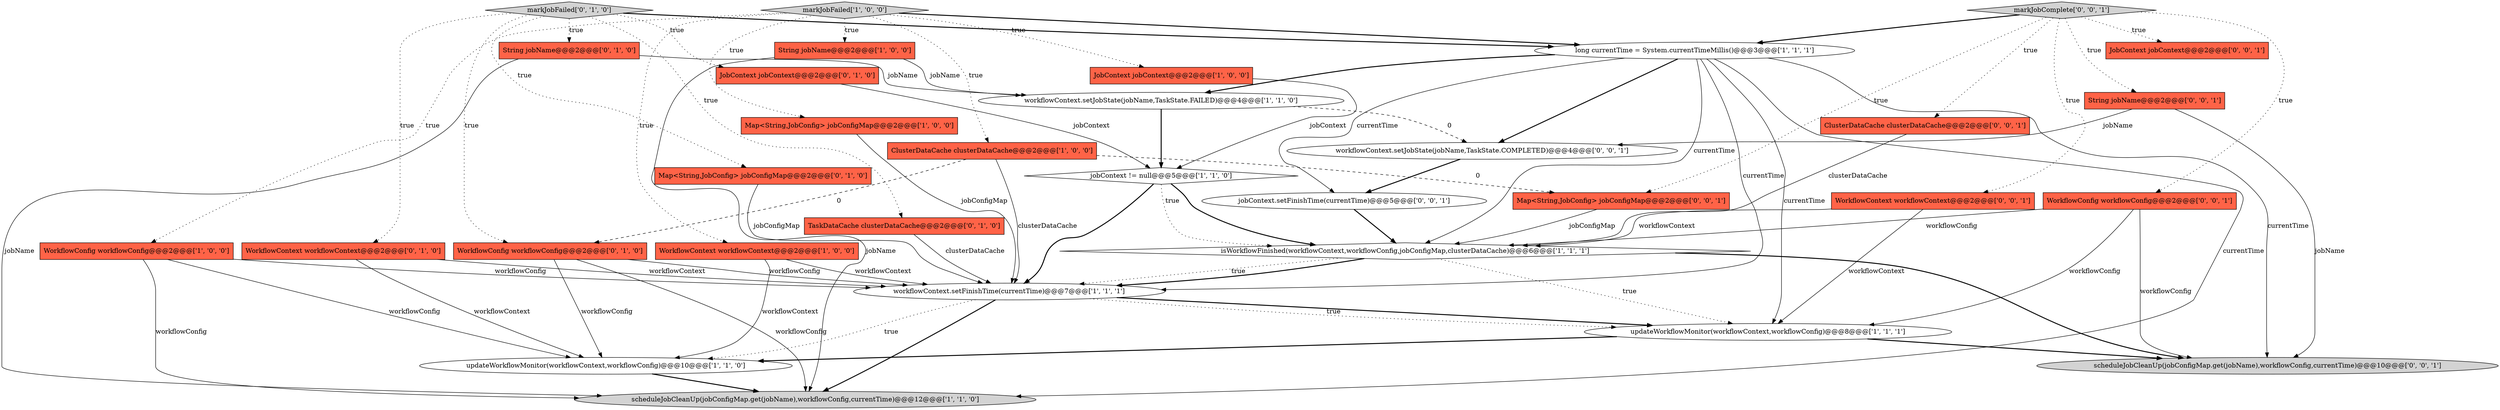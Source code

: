 digraph {
16 [style = filled, label = "JobContext jobContext@@@2@@@['0', '1', '0']", fillcolor = tomato, shape = box image = "AAA0AAABBB2BBB"];
18 [style = filled, label = "markJobFailed['0', '1', '0']", fillcolor = lightgray, shape = diamond image = "AAA0AAABBB2BBB"];
0 [style = filled, label = "isWorkflowFinished(workflowContext,workflowConfig,jobConfigMap,clusterDataCache)@@@6@@@['1', '1', '1']", fillcolor = white, shape = diamond image = "AAA0AAABBB1BBB"];
27 [style = filled, label = "jobContext.setFinishTime(currentTime)@@@5@@@['0', '0', '1']", fillcolor = white, shape = ellipse image = "AAA0AAABBB3BBB"];
12 [style = filled, label = "markJobFailed['1', '0', '0']", fillcolor = lightgray, shape = diamond image = "AAA0AAABBB1BBB"];
8 [style = filled, label = "long currentTime = System.currentTimeMillis()@@@3@@@['1', '1', '1']", fillcolor = white, shape = ellipse image = "AAA0AAABBB1BBB"];
9 [style = filled, label = "JobContext jobContext@@@2@@@['1', '0', '0']", fillcolor = tomato, shape = box image = "AAA0AAABBB1BBB"];
5 [style = filled, label = "jobContext != null@@@5@@@['1', '1', '0']", fillcolor = white, shape = diamond image = "AAA0AAABBB1BBB"];
6 [style = filled, label = "workflowContext.setJobState(jobName,TaskState.FAILED)@@@4@@@['1', '1', '0']", fillcolor = white, shape = ellipse image = "AAA0AAABBB1BBB"];
31 [style = filled, label = "Map<String,JobConfig> jobConfigMap@@@2@@@['0', '0', '1']", fillcolor = tomato, shape = box image = "AAA0AAABBB3BBB"];
13 [style = filled, label = "workflowContext.setFinishTime(currentTime)@@@7@@@['1', '1', '1']", fillcolor = white, shape = ellipse image = "AAA0AAABBB1BBB"];
30 [style = filled, label = "WorkflowConfig workflowConfig@@@2@@@['0', '0', '1']", fillcolor = tomato, shape = box image = "AAA0AAABBB3BBB"];
14 [style = filled, label = "ClusterDataCache clusterDataCache@@@2@@@['1', '0', '0']", fillcolor = tomato, shape = box image = "AAA1AAABBB1BBB"];
7 [style = filled, label = "Map<String,JobConfig> jobConfigMap@@@2@@@['1', '0', '0']", fillcolor = tomato, shape = box image = "AAA0AAABBB1BBB"];
29 [style = filled, label = "markJobComplete['0', '0', '1']", fillcolor = lightgray, shape = diamond image = "AAA0AAABBB3BBB"];
19 [style = filled, label = "Map<String,JobConfig> jobConfigMap@@@2@@@['0', '1', '0']", fillcolor = tomato, shape = box image = "AAA0AAABBB2BBB"];
1 [style = filled, label = "updateWorkflowMonitor(workflowContext,workflowConfig)@@@10@@@['1', '1', '0']", fillcolor = white, shape = ellipse image = "AAA0AAABBB1BBB"];
4 [style = filled, label = "String jobName@@@2@@@['1', '0', '0']", fillcolor = tomato, shape = box image = "AAA0AAABBB1BBB"];
11 [style = filled, label = "updateWorkflowMonitor(workflowContext,workflowConfig)@@@8@@@['1', '1', '1']", fillcolor = white, shape = ellipse image = "AAA0AAABBB1BBB"];
20 [style = filled, label = "TaskDataCache clusterDataCache@@@2@@@['0', '1', '0']", fillcolor = tomato, shape = box image = "AAA0AAABBB2BBB"];
24 [style = filled, label = "JobContext jobContext@@@2@@@['0', '0', '1']", fillcolor = tomato, shape = box image = "AAA0AAABBB3BBB"];
28 [style = filled, label = "WorkflowContext workflowContext@@@2@@@['0', '0', '1']", fillcolor = tomato, shape = box image = "AAA0AAABBB3BBB"];
3 [style = filled, label = "scheduleJobCleanUp(jobConfigMap.get(jobName),workflowConfig,currentTime)@@@12@@@['1', '1', '0']", fillcolor = lightgray, shape = ellipse image = "AAA0AAABBB1BBB"];
22 [style = filled, label = "scheduleJobCleanUp(jobConfigMap.get(jobName),workflowConfig,currentTime)@@@10@@@['0', '0', '1']", fillcolor = lightgray, shape = ellipse image = "AAA0AAABBB3BBB"];
25 [style = filled, label = "String jobName@@@2@@@['0', '0', '1']", fillcolor = tomato, shape = box image = "AAA0AAABBB3BBB"];
21 [style = filled, label = "WorkflowConfig workflowConfig@@@2@@@['0', '1', '0']", fillcolor = tomato, shape = box image = "AAA1AAABBB2BBB"];
17 [style = filled, label = "String jobName@@@2@@@['0', '1', '0']", fillcolor = tomato, shape = box image = "AAA0AAABBB2BBB"];
10 [style = filled, label = "WorkflowContext workflowContext@@@2@@@['1', '0', '0']", fillcolor = tomato, shape = box image = "AAA0AAABBB1BBB"];
26 [style = filled, label = "ClusterDataCache clusterDataCache@@@2@@@['0', '0', '1']", fillcolor = tomato, shape = box image = "AAA0AAABBB3BBB"];
15 [style = filled, label = "WorkflowContext workflowContext@@@2@@@['0', '1', '0']", fillcolor = tomato, shape = box image = "AAA0AAABBB2BBB"];
2 [style = filled, label = "WorkflowConfig workflowConfig@@@2@@@['1', '0', '0']", fillcolor = tomato, shape = box image = "AAA0AAABBB1BBB"];
23 [style = filled, label = "workflowContext.setJobState(jobName,TaskState.COMPLETED)@@@4@@@['0', '0', '1']", fillcolor = white, shape = ellipse image = "AAA0AAABBB3BBB"];
29->8 [style = bold, label=""];
8->0 [style = solid, label="currentTime"];
21->13 [style = solid, label="workflowConfig"];
0->13 [style = dotted, label="true"];
0->13 [style = bold, label=""];
8->23 [style = bold, label=""];
23->27 [style = bold, label=""];
27->0 [style = bold, label=""];
18->16 [style = dotted, label="true"];
11->1 [style = bold, label=""];
4->3 [style = solid, label="jobName"];
10->1 [style = solid, label="workflowContext"];
8->3 [style = solid, label="currentTime"];
30->11 [style = solid, label="workflowConfig"];
1->3 [style = bold, label=""];
12->2 [style = dotted, label="true"];
18->21 [style = dotted, label="true"];
18->15 [style = dotted, label="true"];
18->19 [style = dotted, label="true"];
8->6 [style = bold, label=""];
21->3 [style = solid, label="workflowConfig"];
17->3 [style = solid, label="jobName"];
14->13 [style = solid, label="clusterDataCache"];
8->27 [style = solid, label="currentTime"];
10->13 [style = solid, label="workflowContext"];
5->0 [style = dotted, label="true"];
31->0 [style = solid, label="jobConfigMap"];
18->20 [style = dotted, label="true"];
29->26 [style = dotted, label="true"];
13->11 [style = bold, label=""];
4->6 [style = solid, label="jobName"];
9->5 [style = solid, label="jobContext"];
28->0 [style = solid, label="workflowContext"];
13->1 [style = dotted, label="true"];
8->22 [style = solid, label="currentTime"];
2->1 [style = solid, label="workflowConfig"];
6->5 [style = bold, label=""];
12->14 [style = dotted, label="true"];
25->23 [style = solid, label="jobName"];
8->11 [style = solid, label="currentTime"];
13->3 [style = bold, label=""];
5->0 [style = bold, label=""];
12->10 [style = dotted, label="true"];
29->28 [style = dotted, label="true"];
12->8 [style = bold, label=""];
17->6 [style = solid, label="jobName"];
5->13 [style = bold, label=""];
0->22 [style = bold, label=""];
25->22 [style = solid, label="jobName"];
6->23 [style = dashed, label="0"];
28->11 [style = solid, label="workflowContext"];
2->13 [style = solid, label="workflowConfig"];
16->5 [style = solid, label="jobContext"];
30->0 [style = solid, label="workflowConfig"];
11->22 [style = bold, label=""];
29->30 [style = dotted, label="true"];
26->0 [style = solid, label="clusterDataCache"];
21->1 [style = solid, label="workflowConfig"];
8->13 [style = solid, label="currentTime"];
13->11 [style = dotted, label="true"];
12->4 [style = dotted, label="true"];
18->8 [style = bold, label=""];
18->17 [style = dotted, label="true"];
14->21 [style = dashed, label="0"];
2->3 [style = solid, label="workflowConfig"];
30->22 [style = solid, label="workflowConfig"];
7->13 [style = solid, label="jobConfigMap"];
12->7 [style = dotted, label="true"];
0->11 [style = dotted, label="true"];
20->13 [style = solid, label="clusterDataCache"];
15->13 [style = solid, label="workflowContext"];
29->24 [style = dotted, label="true"];
15->1 [style = solid, label="workflowContext"];
19->13 [style = solid, label="jobConfigMap"];
29->25 [style = dotted, label="true"];
12->9 [style = dotted, label="true"];
29->31 [style = dotted, label="true"];
14->31 [style = dashed, label="0"];
}
